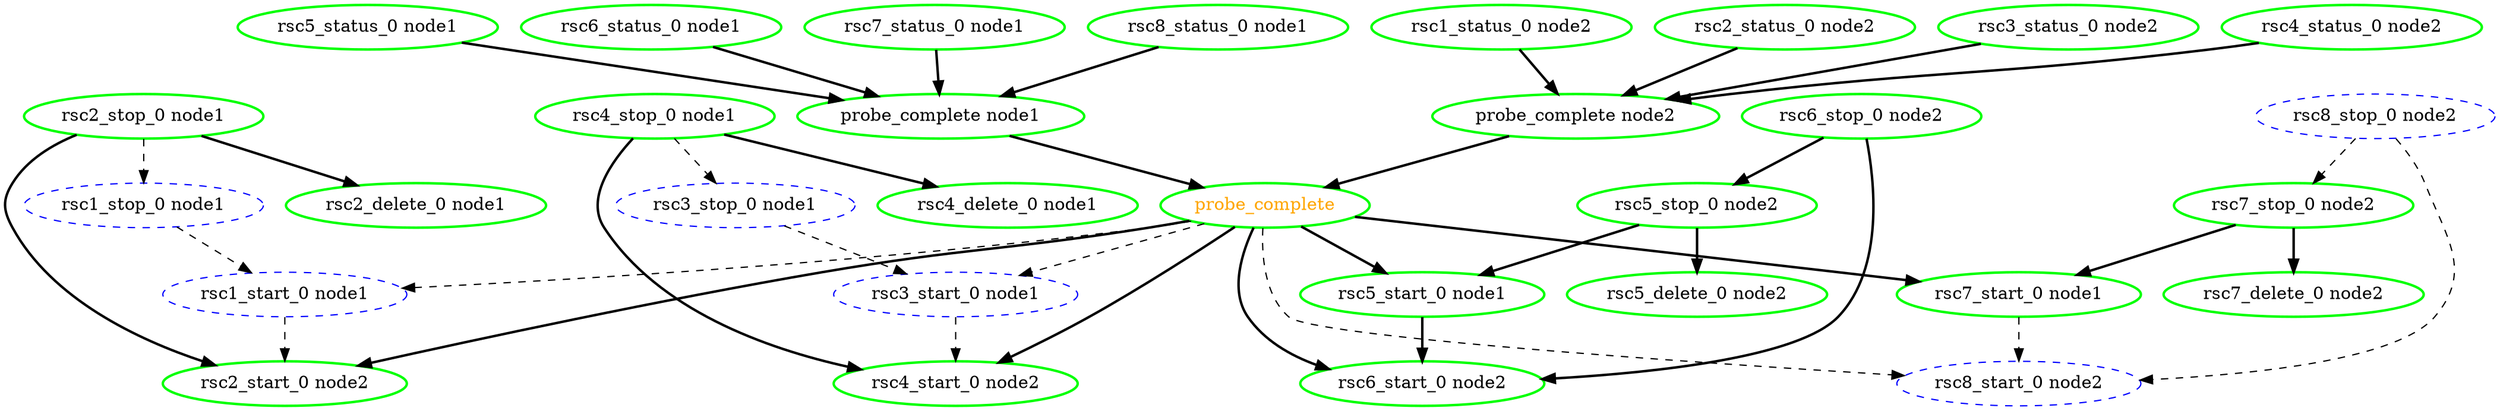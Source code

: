 digraph "g" {
	size = "30,30"
"probe_complete" [ style=bold color="green" fontcolor="orange" ]
"probe_complete node1" [ style=bold color="green" fontcolor="black" ]
"rsc5_status_0 node1" [ style=bold color="green" fontcolor="black" ]
"rsc6_status_0 node1" [ style=bold color="green" fontcolor="black" ]
"rsc7_status_0 node1" [ style=bold color="green" fontcolor="black" ]
"rsc8_status_0 node1" [ style=bold color="green" fontcolor="black" ]
"probe_complete node2" [ style=bold color="green" fontcolor="black" ]
"rsc1_status_0 node2" [ style=bold color="green" fontcolor="black" ]
"rsc2_status_0 node2" [ style=bold color="green" fontcolor="black" ]
"rsc3_status_0 node2" [ style=bold color="green" fontcolor="black" ]
"rsc4_status_0 node2" [ style=bold color="green" fontcolor="black" ]
"rsc1_stop_0 node1" [ style="dashed" color="blue" fontcolor="black" ]
"rsc1_start_0 node1" [ style="dashed" color="blue" fontcolor="black" ]
"rsc2_stop_0 node1" [ style=bold color="green" fontcolor="black" ]
"rsc2_start_0 node2" [ style=bold color="green" fontcolor="black" ]
"rsc2_delete_0 node1" [ style=bold color="green" fontcolor="black" ]
"rsc3_stop_0 node1" [ style="dashed" color="blue" fontcolor="black" ]
"rsc3_start_0 node1" [ style="dashed" color="blue" fontcolor="black" ]
"rsc4_stop_0 node1" [ style=bold color="green" fontcolor="black" ]
"rsc4_start_0 node2" [ style=bold color="green" fontcolor="black" ]
"rsc4_delete_0 node1" [ style=bold color="green" fontcolor="black" ]
"rsc5_stop_0 node2" [ style=bold color="green" fontcolor="black" ]
"rsc5_start_0 node1" [ style=bold color="green" fontcolor="black" ]
"rsc5_delete_0 node2" [ style=bold color="green" fontcolor="black" ]
"rsc6_stop_0 node2" [ style=bold color="green" fontcolor="black" ]
"rsc6_start_0 node2" [ style=bold color="green" fontcolor="black" ]
"rsc7_stop_0 node2" [ style=bold color="green" fontcolor="black" ]
"rsc7_start_0 node1" [ style=bold color="green" fontcolor="black" ]
"rsc7_delete_0 node2" [ style=bold color="green" fontcolor="black" ]
"rsc8_stop_0 node2" [ style="dashed" color="blue" fontcolor="black" ]
"rsc8_start_0 node2" [ style="dashed" color="blue" fontcolor="black" ]
"probe_complete node1" -> "probe_complete" [ style = bold]
"probe_complete node2" -> "probe_complete" [ style = bold]
"rsc5_status_0 node1" -> "probe_complete node1" [ style = bold]
"rsc6_status_0 node1" -> "probe_complete node1" [ style = bold]
"rsc7_status_0 node1" -> "probe_complete node1" [ style = bold]
"rsc8_status_0 node1" -> "probe_complete node1" [ style = bold]
"rsc1_status_0 node2" -> "probe_complete node2" [ style = bold]
"rsc2_status_0 node2" -> "probe_complete node2" [ style = bold]
"rsc3_status_0 node2" -> "probe_complete node2" [ style = bold]
"rsc4_status_0 node2" -> "probe_complete node2" [ style = bold]
"rsc2_stop_0 node1" -> "rsc1_stop_0 node1" [ style = dashed]
"probe_complete" -> "rsc1_start_0 node1" [ style = dashed]
"rsc1_stop_0 node1" -> "rsc1_start_0 node1" [ style = dashed]
"probe_complete" -> "rsc2_start_0 node2" [ style = bold]
"rsc1_start_0 node1" -> "rsc2_start_0 node2" [ style = dashed]
"rsc2_stop_0 node1" -> "rsc2_start_0 node2" [ style = bold]
"rsc2_stop_0 node1" -> "rsc2_delete_0 node1" [ style = bold]
"rsc4_stop_0 node1" -> "rsc3_stop_0 node1" [ style = dashed]
"probe_complete" -> "rsc3_start_0 node1" [ style = dashed]
"rsc3_stop_0 node1" -> "rsc3_start_0 node1" [ style = dashed]
"probe_complete" -> "rsc4_start_0 node2" [ style = bold]
"rsc3_start_0 node1" -> "rsc4_start_0 node2" [ style = dashed]
"rsc4_stop_0 node1" -> "rsc4_start_0 node2" [ style = bold]
"rsc4_stop_0 node1" -> "rsc4_delete_0 node1" [ style = bold]
"rsc6_stop_0 node2" -> "rsc5_stop_0 node2" [ style = bold]
"probe_complete" -> "rsc5_start_0 node1" [ style = bold]
"rsc5_stop_0 node2" -> "rsc5_start_0 node1" [ style = bold]
"rsc5_stop_0 node2" -> "rsc5_delete_0 node2" [ style = bold]
"probe_complete" -> "rsc6_start_0 node2" [ style = bold]
"rsc5_start_0 node1" -> "rsc6_start_0 node2" [ style = bold]
"rsc6_stop_0 node2" -> "rsc6_start_0 node2" [ style = bold]
"rsc8_stop_0 node2" -> "rsc7_stop_0 node2" [ style = dashed]
"probe_complete" -> "rsc7_start_0 node1" [ style = bold]
"rsc7_stop_0 node2" -> "rsc7_start_0 node1" [ style = bold]
"rsc7_stop_0 node2" -> "rsc7_delete_0 node2" [ style = bold]
"rsc7_start_0 node1" -> "rsc8_start_0 node2" [ style = dashed]
"probe_complete" -> "rsc8_start_0 node2" [ style = dashed]
"rsc8_stop_0 node2" -> "rsc8_start_0 node2" [ style = dashed]
}
